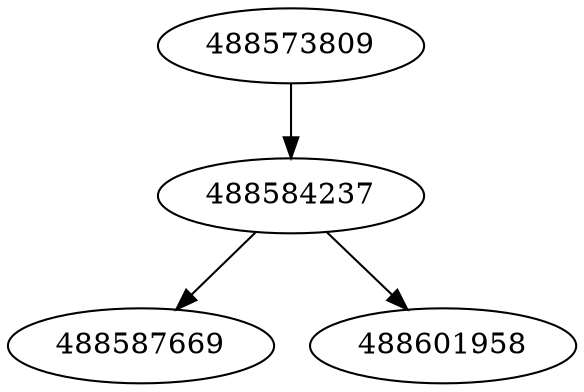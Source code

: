 strict digraph  {
488573809;
488584237;
488587669;
488601958;
488573809 -> 488584237;
488584237 -> 488601958;
488584237 -> 488587669;
}
